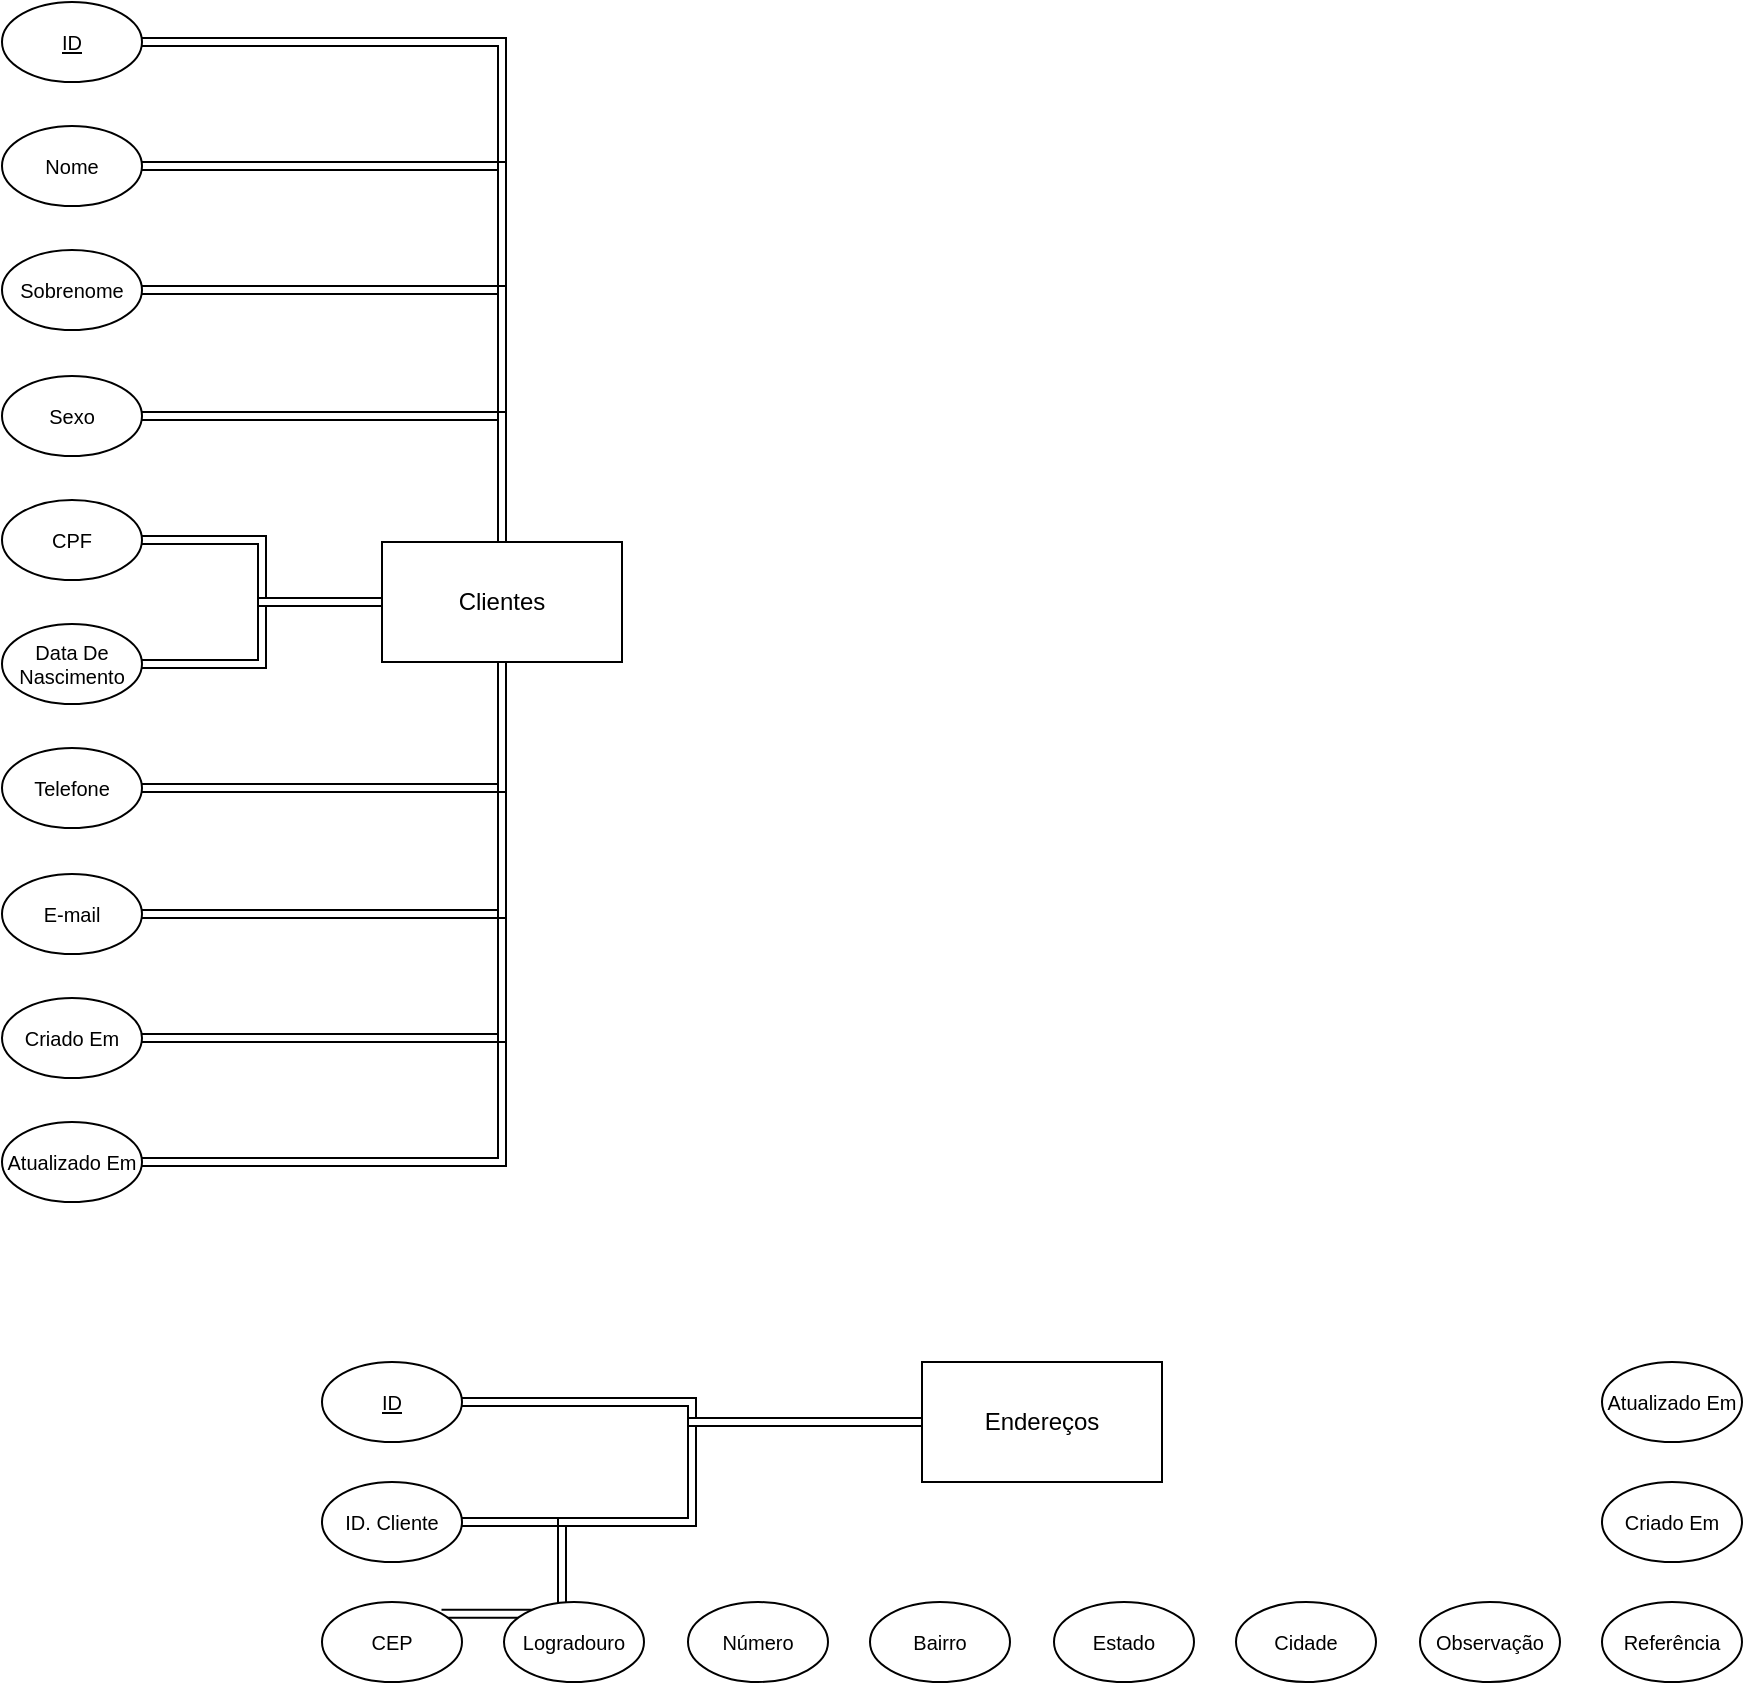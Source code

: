 <mxfile version="22.1.5" type="github">
  <diagram id="R2lEEEUBdFMjLlhIrx00" name="Page-1">
    <mxGraphModel dx="869" dy="479" grid="1" gridSize="10" guides="1" tooltips="1" connect="1" arrows="0" fold="1" page="1" pageScale="1" pageWidth="1920" pageHeight="1200" math="0" shadow="0" extFonts="Permanent Marker^https://fonts.googleapis.com/css?family=Permanent+Marker">
      <root>
        <mxCell id="0" />
        <mxCell id="1" parent="0" />
        <mxCell id="kjcYXcIze7tY7zo2vyRR-1" value="Clientes" style="rounded=0;whiteSpace=wrap;html=1;" vertex="1" parent="1">
          <mxGeometry x="230" y="570" width="120" height="60" as="geometry" />
        </mxCell>
        <mxCell id="kjcYXcIze7tY7zo2vyRR-16" style="edgeStyle=orthogonalEdgeStyle;rounded=0;orthogonalLoop=1;jettySize=auto;html=1;shape=link;" edge="1" parent="1" source="kjcYXcIze7tY7zo2vyRR-2" target="kjcYXcIze7tY7zo2vyRR-1">
          <mxGeometry relative="1" as="geometry" />
        </mxCell>
        <mxCell id="kjcYXcIze7tY7zo2vyRR-2" value="ID" style="ellipse;whiteSpace=wrap;html=1;flipV=0;fontSize=10;fontStyle=4" vertex="1" parent="1">
          <mxGeometry x="40" y="300" width="70" height="40" as="geometry" />
        </mxCell>
        <mxCell id="kjcYXcIze7tY7zo2vyRR-17" style="edgeStyle=orthogonalEdgeStyle;rounded=0;orthogonalLoop=1;jettySize=auto;html=1;shape=link;" edge="1" parent="1" source="kjcYXcIze7tY7zo2vyRR-3" target="kjcYXcIze7tY7zo2vyRR-1">
          <mxGeometry relative="1" as="geometry" />
        </mxCell>
        <mxCell id="kjcYXcIze7tY7zo2vyRR-3" value="Nome" style="ellipse;whiteSpace=wrap;html=1;flipV=0;fontSize=10;" vertex="1" parent="1">
          <mxGeometry x="40" y="362" width="70" height="40" as="geometry" />
        </mxCell>
        <mxCell id="kjcYXcIze7tY7zo2vyRR-18" style="edgeStyle=orthogonalEdgeStyle;rounded=0;orthogonalLoop=1;jettySize=auto;html=1;shape=link;" edge="1" parent="1" source="kjcYXcIze7tY7zo2vyRR-4" target="kjcYXcIze7tY7zo2vyRR-1">
          <mxGeometry relative="1" as="geometry" />
        </mxCell>
        <mxCell id="kjcYXcIze7tY7zo2vyRR-4" value="Sobrenome" style="ellipse;whiteSpace=wrap;html=1;flipV=0;fontSize=10;" vertex="1" parent="1">
          <mxGeometry x="40" y="424" width="70" height="40" as="geometry" />
        </mxCell>
        <mxCell id="kjcYXcIze7tY7zo2vyRR-19" style="edgeStyle=orthogonalEdgeStyle;rounded=0;orthogonalLoop=1;jettySize=auto;html=1;shape=link;" edge="1" parent="1" source="kjcYXcIze7tY7zo2vyRR-5" target="kjcYXcIze7tY7zo2vyRR-1">
          <mxGeometry relative="1" as="geometry" />
        </mxCell>
        <mxCell id="kjcYXcIze7tY7zo2vyRR-5" value="Sexo" style="ellipse;whiteSpace=wrap;html=1;flipV=0;fontSize=10;" vertex="1" parent="1">
          <mxGeometry x="40" y="487" width="70" height="40" as="geometry" />
        </mxCell>
        <mxCell id="kjcYXcIze7tY7zo2vyRR-20" style="edgeStyle=orthogonalEdgeStyle;rounded=0;orthogonalLoop=1;jettySize=auto;html=1;shape=link;" edge="1" parent="1" source="kjcYXcIze7tY7zo2vyRR-6" target="kjcYXcIze7tY7zo2vyRR-1">
          <mxGeometry relative="1" as="geometry" />
        </mxCell>
        <mxCell id="kjcYXcIze7tY7zo2vyRR-6" value="CPF" style="ellipse;whiteSpace=wrap;html=1;flipV=0;fontSize=10;" vertex="1" parent="1">
          <mxGeometry x="40" y="549" width="70" height="40" as="geometry" />
        </mxCell>
        <mxCell id="kjcYXcIze7tY7zo2vyRR-21" style="edgeStyle=orthogonalEdgeStyle;rounded=0;orthogonalLoop=1;jettySize=auto;html=1;shape=link;" edge="1" parent="1" source="kjcYXcIze7tY7zo2vyRR-8" target="kjcYXcIze7tY7zo2vyRR-1">
          <mxGeometry relative="1" as="geometry" />
        </mxCell>
        <mxCell id="kjcYXcIze7tY7zo2vyRR-8" value="&lt;div style=&quot;font-size: 10px;&quot;&gt;Data De&lt;/div&gt;&lt;div style=&quot;font-size: 10px;&quot;&gt;Nascimento&lt;/div&gt;" style="ellipse;whiteSpace=wrap;html=1;flipV=0;fontSize=10;" vertex="1" parent="1">
          <mxGeometry x="40" y="611" width="70" height="40" as="geometry" />
        </mxCell>
        <mxCell id="kjcYXcIze7tY7zo2vyRR-22" style="edgeStyle=orthogonalEdgeStyle;rounded=0;orthogonalLoop=1;jettySize=auto;html=1;shape=link;" edge="1" parent="1" source="kjcYXcIze7tY7zo2vyRR-9" target="kjcYXcIze7tY7zo2vyRR-1">
          <mxGeometry relative="1" as="geometry" />
        </mxCell>
        <mxCell id="kjcYXcIze7tY7zo2vyRR-9" value="Telefone" style="ellipse;whiteSpace=wrap;html=1;flipV=0;fontSize=10;" vertex="1" parent="1">
          <mxGeometry x="40" y="673" width="70" height="40" as="geometry" />
        </mxCell>
        <mxCell id="kjcYXcIze7tY7zo2vyRR-23" style="edgeStyle=orthogonalEdgeStyle;rounded=0;orthogonalLoop=1;jettySize=auto;html=1;shape=link;" edge="1" parent="1" source="kjcYXcIze7tY7zo2vyRR-10" target="kjcYXcIze7tY7zo2vyRR-1">
          <mxGeometry relative="1" as="geometry" />
        </mxCell>
        <mxCell id="kjcYXcIze7tY7zo2vyRR-10" value="E-mail" style="ellipse;whiteSpace=wrap;html=1;flipV=0;fontSize=10;" vertex="1" parent="1">
          <mxGeometry x="40" y="736" width="70" height="40" as="geometry" />
        </mxCell>
        <mxCell id="kjcYXcIze7tY7zo2vyRR-24" style="edgeStyle=orthogonalEdgeStyle;rounded=0;orthogonalLoop=1;jettySize=auto;html=1;shape=link;" edge="1" parent="1" source="kjcYXcIze7tY7zo2vyRR-11" target="kjcYXcIze7tY7zo2vyRR-1">
          <mxGeometry relative="1" as="geometry" />
        </mxCell>
        <mxCell id="kjcYXcIze7tY7zo2vyRR-11" value="Criado Em" style="ellipse;whiteSpace=wrap;html=1;flipV=0;fontSize=10;" vertex="1" parent="1">
          <mxGeometry x="40" y="798" width="70" height="40" as="geometry" />
        </mxCell>
        <mxCell id="kjcYXcIze7tY7zo2vyRR-25" style="edgeStyle=orthogonalEdgeStyle;rounded=0;orthogonalLoop=1;jettySize=auto;html=1;shape=link;" edge="1" parent="1" source="kjcYXcIze7tY7zo2vyRR-12" target="kjcYXcIze7tY7zo2vyRR-1">
          <mxGeometry relative="1" as="geometry" />
        </mxCell>
        <mxCell id="kjcYXcIze7tY7zo2vyRR-12" value="Atualizado Em" style="ellipse;whiteSpace=wrap;html=1;flipV=0;fontSize=10;" vertex="1" parent="1">
          <mxGeometry x="40" y="860" width="70" height="40" as="geometry" />
        </mxCell>
        <mxCell id="kjcYXcIze7tY7zo2vyRR-42" style="edgeStyle=orthogonalEdgeStyle;shape=link;rounded=0;orthogonalLoop=1;jettySize=auto;html=1;exitX=1;exitY=0.5;exitDx=0;exitDy=0;entryX=0;entryY=0.5;entryDx=0;entryDy=0;" edge="1" parent="1" source="kjcYXcIze7tY7zo2vyRR-27" target="kjcYXcIze7tY7zo2vyRR-39">
          <mxGeometry relative="1" as="geometry" />
        </mxCell>
        <mxCell id="kjcYXcIze7tY7zo2vyRR-27" value="ID" style="ellipse;whiteSpace=wrap;html=1;flipV=1;fontSize=10;fontStyle=4;flipH=0;" vertex="1" parent="1">
          <mxGeometry x="200" y="980" width="70" height="40" as="geometry" />
        </mxCell>
        <mxCell id="kjcYXcIze7tY7zo2vyRR-43" style="edgeStyle=orthogonalEdgeStyle;shape=link;rounded=0;orthogonalLoop=1;jettySize=auto;html=1;exitX=1;exitY=0.5;exitDx=0;exitDy=0;entryX=0;entryY=0.5;entryDx=0;entryDy=0;" edge="1" parent="1" source="kjcYXcIze7tY7zo2vyRR-28" target="kjcYXcIze7tY7zo2vyRR-39">
          <mxGeometry relative="1" as="geometry" />
        </mxCell>
        <mxCell id="kjcYXcIze7tY7zo2vyRR-28" value="ID. Cliente" style="ellipse;whiteSpace=wrap;html=1;flipV=1;fontSize=10;fontStyle=0;flipH=0;" vertex="1" parent="1">
          <mxGeometry x="200" y="1040" width="70" height="40" as="geometry" />
        </mxCell>
        <mxCell id="kjcYXcIze7tY7zo2vyRR-44" style="edgeStyle=orthogonalEdgeStyle;shape=link;rounded=0;orthogonalLoop=1;jettySize=auto;html=1;exitX=1;exitY=0;exitDx=0;exitDy=0;entryX=0;entryY=0.5;entryDx=0;entryDy=0;" edge="1" parent="1" source="kjcYXcIze7tY7zo2vyRR-29" target="kjcYXcIze7tY7zo2vyRR-39">
          <mxGeometry relative="1" as="geometry">
            <Array as="points">
              <mxPoint x="320" y="1106" />
              <mxPoint x="320" y="1060" />
              <mxPoint x="385" y="1060" />
              <mxPoint x="385" y="1010" />
            </Array>
          </mxGeometry>
        </mxCell>
        <mxCell id="kjcYXcIze7tY7zo2vyRR-29" value="CEP" style="ellipse;whiteSpace=wrap;html=1;flipV=1;fontSize=10;fontStyle=0;flipH=0;" vertex="1" parent="1">
          <mxGeometry x="200" y="1100" width="70" height="40" as="geometry" />
        </mxCell>
        <mxCell id="kjcYXcIze7tY7zo2vyRR-30" value="Logradouro" style="ellipse;whiteSpace=wrap;html=1;flipV=1;fontSize=10;fontStyle=0;flipH=0;" vertex="1" parent="1">
          <mxGeometry x="291" y="1100" width="70" height="40" as="geometry" />
        </mxCell>
        <mxCell id="kjcYXcIze7tY7zo2vyRR-31" value="Número" style="ellipse;whiteSpace=wrap;html=1;flipV=1;fontSize=10;fontStyle=0;flipH=0;" vertex="1" parent="1">
          <mxGeometry x="383" y="1100" width="70" height="40" as="geometry" />
        </mxCell>
        <mxCell id="kjcYXcIze7tY7zo2vyRR-32" value="Bairro" style="ellipse;whiteSpace=wrap;html=1;flipV=1;fontSize=10;fontStyle=0;flipH=0;" vertex="1" parent="1">
          <mxGeometry x="474" y="1100" width="70" height="40" as="geometry" />
        </mxCell>
        <mxCell id="kjcYXcIze7tY7zo2vyRR-33" value="Cidade" style="ellipse;whiteSpace=wrap;html=1;flipV=1;fontSize=10;fontStyle=0;flipH=0;" vertex="1" parent="1">
          <mxGeometry x="657" y="1100" width="70" height="40" as="geometry" />
        </mxCell>
        <mxCell id="kjcYXcIze7tY7zo2vyRR-34" value="Estado" style="ellipse;whiteSpace=wrap;html=1;flipV=1;fontSize=10;fontStyle=0;flipH=0;" vertex="1" parent="1">
          <mxGeometry x="566" y="1100" width="70" height="40" as="geometry" />
        </mxCell>
        <mxCell id="kjcYXcIze7tY7zo2vyRR-35" value="Observação" style="ellipse;whiteSpace=wrap;html=1;flipV=1;fontSize=10;fontStyle=0;flipH=0;" vertex="1" parent="1">
          <mxGeometry x="749" y="1100" width="70" height="40" as="geometry" />
        </mxCell>
        <mxCell id="kjcYXcIze7tY7zo2vyRR-36" value="Referência" style="ellipse;whiteSpace=wrap;html=1;flipV=1;fontSize=10;fontStyle=0;flipH=0;" vertex="1" parent="1">
          <mxGeometry x="840" y="1100" width="70" height="40" as="geometry" />
        </mxCell>
        <mxCell id="kjcYXcIze7tY7zo2vyRR-37" value="&lt;div&gt;Criado Em&lt;/div&gt;" style="ellipse;whiteSpace=wrap;html=1;flipV=1;fontSize=10;fontStyle=0;flipH=0;" vertex="1" parent="1">
          <mxGeometry x="840" y="1040" width="70" height="40" as="geometry" />
        </mxCell>
        <mxCell id="kjcYXcIze7tY7zo2vyRR-38" value="&lt;div&gt;Atualizado Em&lt;/div&gt;" style="ellipse;whiteSpace=wrap;html=1;flipV=1;fontSize=10;fontStyle=0;flipH=0;" vertex="1" parent="1">
          <mxGeometry x="840" y="980" width="70" height="40" as="geometry" />
        </mxCell>
        <mxCell id="kjcYXcIze7tY7zo2vyRR-39" value="Endereços" style="rounded=0;whiteSpace=wrap;html=1;" vertex="1" parent="1">
          <mxGeometry x="500" y="980" width="120" height="60" as="geometry" />
        </mxCell>
      </root>
    </mxGraphModel>
  </diagram>
</mxfile>

